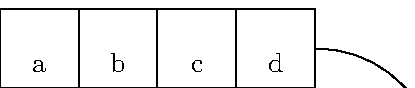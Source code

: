 beginfig(1)
    u=1cm;
    d=2u;

    % starting point
    for i=0 upto 3:
        draw ((0 + i)*u, 0u)--((1 + i)*u, 0u)--((1 + i)*u, 1u)--((0 + i)*u, 1u)--((0 + i)*u, 0u);
        label.top(substring (i,i+1) of "abcd", ((0.5 + i)*u, 0.1u));
    endfor;

    % first stage
    for i=0 upto 3:
        draw ((0 + i)*u-2d, 0u-d)--((1 + i)*u-2d, 0u-d)--((1 + i)*u-2d, 1u-d)--((0 + i)*u-2d, 1u-d)--((0 + i)*u-2d, 0u-d);
        label.top(substring (i,i+1) of "0abc", ((0.5 + i)*u-2d, 0.1u-d));
    endfor;

    % second stage
    for i=0 upto 3:
        draw ((0 + i)*u-2d, 0u-2d)--((1 + i)*u-2d, 0u-2d)--((1 + i)*u-2d, 1u-2d)--((0 + i)*u-2d, 1u-2d)--((0 + i)*u-2d, 0u-2d);
        label.top(substring (i,i+1) of "0a0c", ((0.5 + i)*u-2d, 0.1u-2d));
    endfor;

    for i=0 upto 3:
        draw ((0 + i)*u+2d, 0u-2d)--((1 + i)*u+2d, 0u-2d)--((1 + i)*u+2d, 1u-2d)--((0 + i)*u+2d, 1u-2d)--((0 + i)*u+2d, 0u-2d);
        label.top(substring (i,i+1) of "0b0d", ((0.5 + i)*u+2d, 0.1u-2d));
    endfor;

    % result
    for i=0 upto 1:
        draw ((0 + i)*2u, 0u-3d)--((1 + i)*2u, 0u-3d)--((1 + i)*2u, 1u-3d)--((0 + i)*2u, 1u-3d)--((0 + i)*2u, 0u-3d);
        label.top(substring (3*i,3*i+3) of "a+bc+d", ((0.5 + i)*2u, 0.1u-3d));
    endfor;

    % start -> stages
    drawarrow (0u, 0.5u){left}..(2u-2d, 1u-d){down};
    drawarrow (4u, 0.5u){right}..(2u+2d, 1u-2d){down};

    % first stage -> second stage
    drawarrow (2u-2d, 0u-d){down}..(2u-2d, 1u-2d){down};

    % second stage -> result
    drawarrow (2u-2d, 0u-2d){down}..(0u, 0.5u-3d){right};
    drawarrow (2u+2d, 0u-2d){down}..(4u, 0.5u-3d){left};

    %labels
    label.top("shift", (-2u, 0u));
    label.top("mask", (2u, -1u-d));
    label.top("add", (2u, -1u-2d));

endfig;

end

